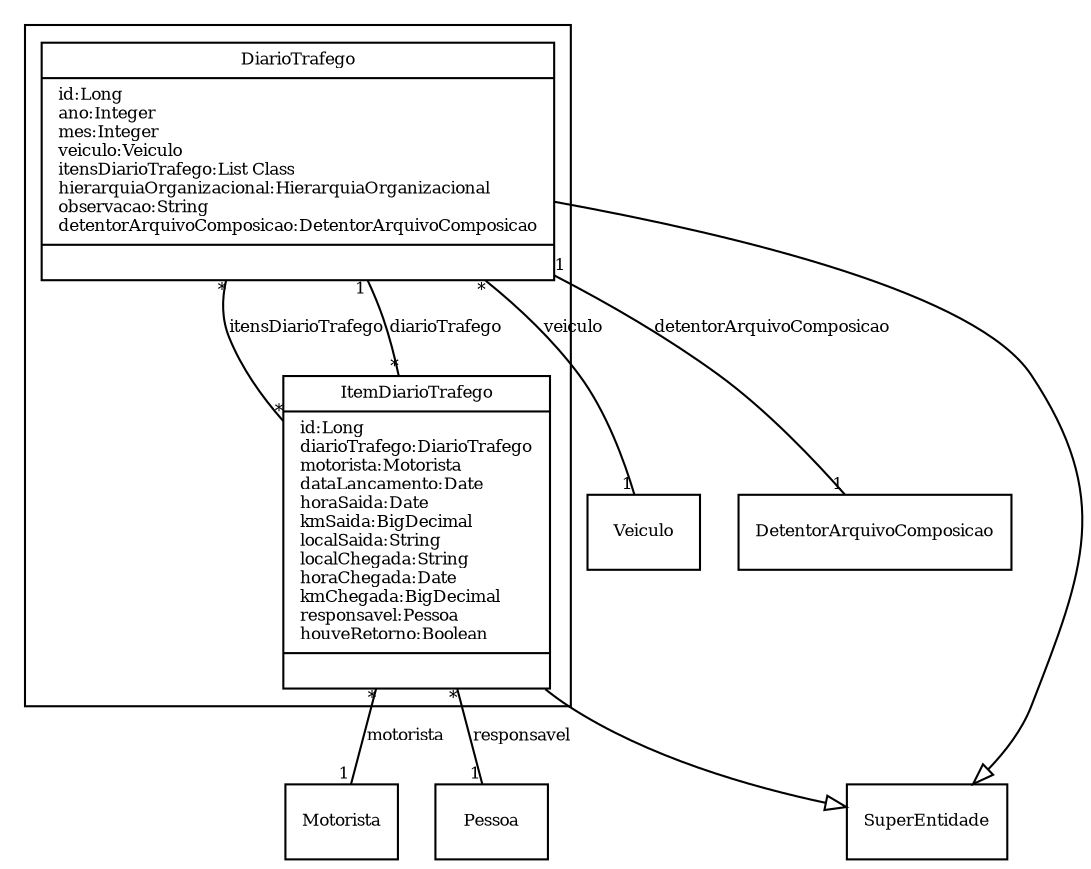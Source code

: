 digraph G{
fontname = "Times-Roman"
fontsize = 8

node [
        fontname = "Times-Roman"
        fontsize = 8
        shape = "record"
]

edge [
        fontname = "Times-Roman"
        fontsize = 8
]

subgraph clusterDIARIO_DE_TRAFEGO
{
DiarioTrafego [label = "{DiarioTrafego|id:Long\lano:Integer\lmes:Integer\lveiculo:Veiculo\litensDiarioTrafego:List Class\lhierarquiaOrganizacional:HierarquiaOrganizacional\lobservacao:String\ldetentorArquivoComposicao:DetentorArquivoComposicao\l|\l}"]
ItemDiarioTrafego [label = "{ItemDiarioTrafego|id:Long\ldiarioTrafego:DiarioTrafego\lmotorista:Motorista\ldataLancamento:Date\lhoraSaida:Date\lkmSaida:BigDecimal\llocalSaida:String\llocalChegada:String\lhoraChegada:Date\lkmChegada:BigDecimal\lresponsavel:Pessoa\lhouveRetorno:Boolean\l|\l}"]
}
edge [arrowhead = "none" headlabel = "1" taillabel = "*"] DiarioTrafego -> Veiculo [label = "veiculo"]
edge [arrowhead = "none" headlabel = "*" taillabel = "*"] DiarioTrafego -> ItemDiarioTrafego [label = "itensDiarioTrafego"]
edge [arrowhead = "none" headlabel = "1" taillabel = "1"] DiarioTrafego -> DetentorArquivoComposicao [label = "detentorArquivoComposicao"]
edge [ arrowhead = "empty" headlabel = "" taillabel = ""] DiarioTrafego -> SuperEntidade
edge [arrowhead = "none" headlabel = "1" taillabel = "*"] ItemDiarioTrafego -> DiarioTrafego [label = "diarioTrafego"]
edge [arrowhead = "none" headlabel = "1" taillabel = "*"] ItemDiarioTrafego -> Motorista [label = "motorista"]
edge [arrowhead = "none" headlabel = "1" taillabel = "*"] ItemDiarioTrafego -> Pessoa [label = "responsavel"]
edge [ arrowhead = "empty" headlabel = "" taillabel = ""] ItemDiarioTrafego -> SuperEntidade
}

